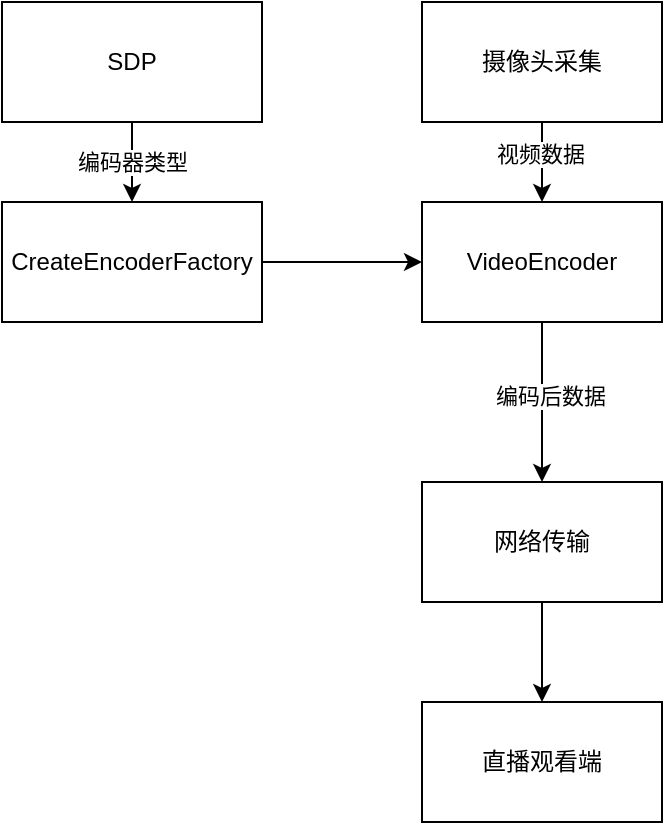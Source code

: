 <mxfile version="21.5.0" type="github">
  <diagram name="第 1 页" id="xiOc_uuZMijDFcuHJ46m">
    <mxGraphModel dx="1673" dy="732" grid="1" gridSize="10" guides="1" tooltips="1" connect="1" arrows="1" fold="1" page="1" pageScale="1" pageWidth="827" pageHeight="1169" math="0" shadow="0">
      <root>
        <mxCell id="0" />
        <mxCell id="1" parent="0" />
        <mxCell id="R2oW5jw1W84kDRn8sXQI-6" style="edgeStyle=orthogonalEdgeStyle;rounded=0;orthogonalLoop=1;jettySize=auto;html=1;entryX=0;entryY=0.5;entryDx=0;entryDy=0;" edge="1" parent="1" source="R2oW5jw1W84kDRn8sXQI-1" target="R2oW5jw1W84kDRn8sXQI-2">
          <mxGeometry relative="1" as="geometry" />
        </mxCell>
        <mxCell id="R2oW5jw1W84kDRn8sXQI-1" value="CreateEncoderFactory&lt;br&gt;" style="rounded=0;whiteSpace=wrap;html=1;" vertex="1" parent="1">
          <mxGeometry x="-10" y="260" width="130" height="60" as="geometry" />
        </mxCell>
        <mxCell id="R2oW5jw1W84kDRn8sXQI-10" style="edgeStyle=orthogonalEdgeStyle;rounded=0;orthogonalLoop=1;jettySize=auto;html=1;entryX=0.5;entryY=0;entryDx=0;entryDy=0;" edge="1" parent="1" source="R2oW5jw1W84kDRn8sXQI-2" target="R2oW5jw1W84kDRn8sXQI-9">
          <mxGeometry relative="1" as="geometry" />
        </mxCell>
        <mxCell id="R2oW5jw1W84kDRn8sXQI-11" value="编码后数据" style="edgeLabel;html=1;align=center;verticalAlign=middle;resizable=0;points=[];" vertex="1" connectable="0" parent="R2oW5jw1W84kDRn8sXQI-10">
          <mxGeometry x="-0.075" y="4" relative="1" as="geometry">
            <mxPoint as="offset" />
          </mxGeometry>
        </mxCell>
        <mxCell id="R2oW5jw1W84kDRn8sXQI-2" value="VideoEncoder" style="rounded=0;whiteSpace=wrap;html=1;" vertex="1" parent="1">
          <mxGeometry x="200" y="260" width="120" height="60" as="geometry" />
        </mxCell>
        <mxCell id="R2oW5jw1W84kDRn8sXQI-4" style="edgeStyle=orthogonalEdgeStyle;rounded=0;orthogonalLoop=1;jettySize=auto;html=1;exitX=0.5;exitY=1;exitDx=0;exitDy=0;entryX=0.5;entryY=0;entryDx=0;entryDy=0;" edge="1" parent="1" source="R2oW5jw1W84kDRn8sXQI-3" target="R2oW5jw1W84kDRn8sXQI-2">
          <mxGeometry relative="1" as="geometry" />
        </mxCell>
        <mxCell id="R2oW5jw1W84kDRn8sXQI-5" value="视频数据" style="edgeLabel;html=1;align=center;verticalAlign=middle;resizable=0;points=[];" vertex="1" connectable="0" parent="R2oW5jw1W84kDRn8sXQI-4">
          <mxGeometry x="-0.2" y="-1" relative="1" as="geometry">
            <mxPoint as="offset" />
          </mxGeometry>
        </mxCell>
        <mxCell id="R2oW5jw1W84kDRn8sXQI-3" value="摄像头采集" style="rounded=0;whiteSpace=wrap;html=1;" vertex="1" parent="1">
          <mxGeometry x="200" y="160" width="120" height="60" as="geometry" />
        </mxCell>
        <mxCell id="R2oW5jw1W84kDRn8sXQI-8" value="编码器类型" style="edgeStyle=orthogonalEdgeStyle;rounded=0;orthogonalLoop=1;jettySize=auto;html=1;entryX=0.5;entryY=0;entryDx=0;entryDy=0;" edge="1" parent="1" source="R2oW5jw1W84kDRn8sXQI-7" target="R2oW5jw1W84kDRn8sXQI-1">
          <mxGeometry relative="1" as="geometry" />
        </mxCell>
        <mxCell id="R2oW5jw1W84kDRn8sXQI-7" value="SDP" style="rounded=0;whiteSpace=wrap;html=1;" vertex="1" parent="1">
          <mxGeometry x="-10" y="160" width="130" height="60" as="geometry" />
        </mxCell>
        <mxCell id="R2oW5jw1W84kDRn8sXQI-13" style="edgeStyle=orthogonalEdgeStyle;rounded=0;orthogonalLoop=1;jettySize=auto;html=1;entryX=0.5;entryY=0;entryDx=0;entryDy=0;" edge="1" parent="1" source="R2oW5jw1W84kDRn8sXQI-9" target="R2oW5jw1W84kDRn8sXQI-12">
          <mxGeometry relative="1" as="geometry" />
        </mxCell>
        <mxCell id="R2oW5jw1W84kDRn8sXQI-9" value="网络传输" style="rounded=0;whiteSpace=wrap;html=1;" vertex="1" parent="1">
          <mxGeometry x="200" y="400" width="120" height="60" as="geometry" />
        </mxCell>
        <mxCell id="R2oW5jw1W84kDRn8sXQI-12" value="直播观看端" style="rounded=0;whiteSpace=wrap;html=1;" vertex="1" parent="1">
          <mxGeometry x="200" y="510" width="120" height="60" as="geometry" />
        </mxCell>
      </root>
    </mxGraphModel>
  </diagram>
</mxfile>
